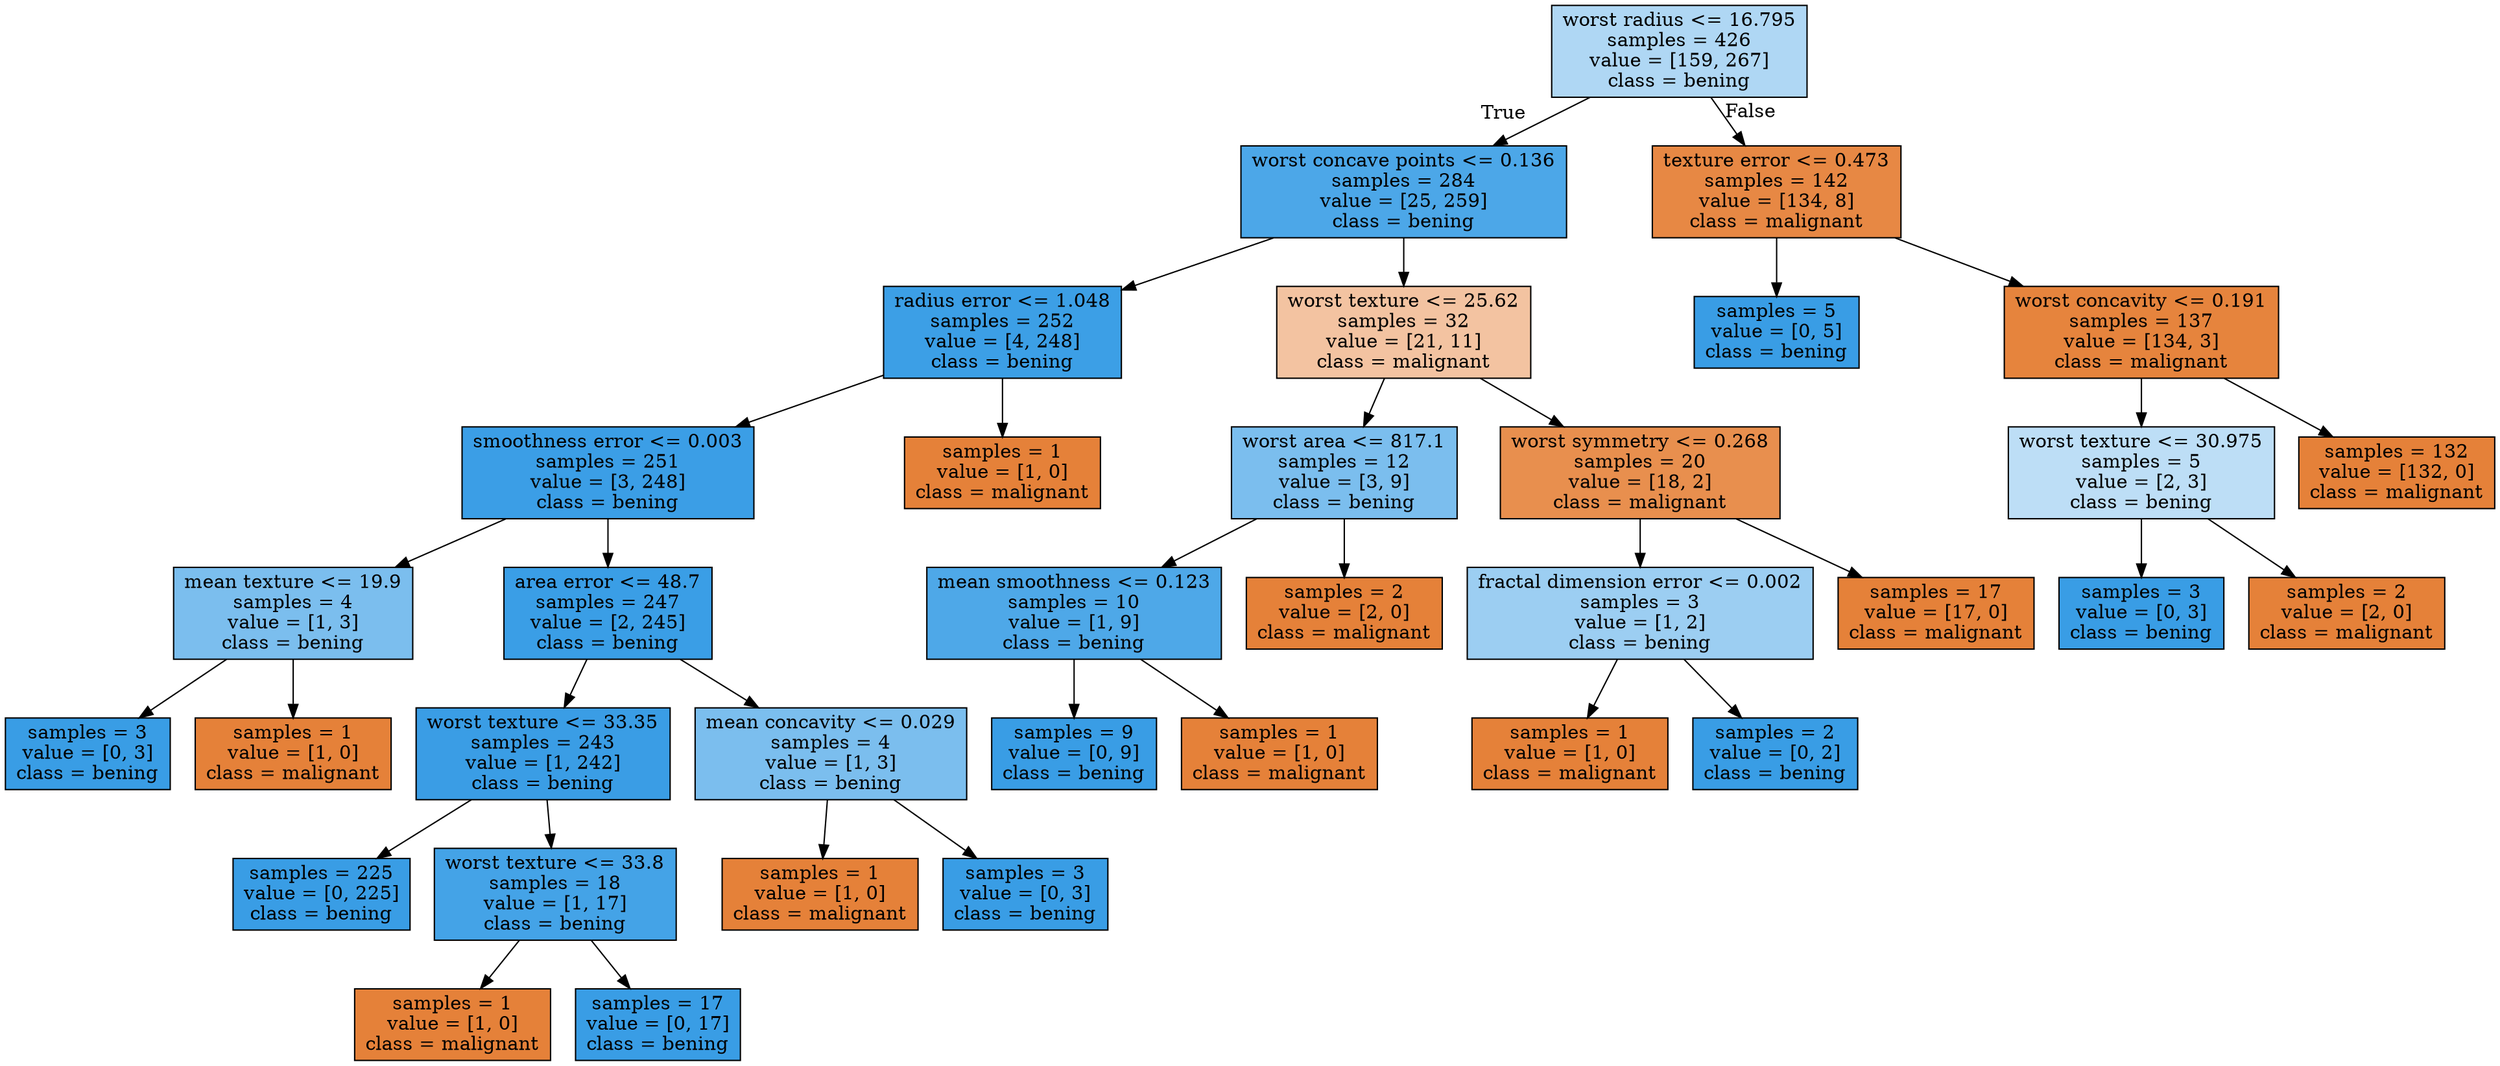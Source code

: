 digraph Tree {
node [shape=box, style="filled", color="black"] ;
0 [label="worst radius <= 16.795\nsamples = 426\nvalue = [159, 267]\nclass = bening", fillcolor="#399de567"] ;
1 [label="worst concave points <= 0.136\nsamples = 284\nvalue = [25, 259]\nclass = bening", fillcolor="#399de5e6"] ;
0 -> 1 [labeldistance=2.5, labelangle=45, headlabel="True"] ;
2 [label="radius error <= 1.048\nsamples = 252\nvalue = [4, 248]\nclass = bening", fillcolor="#399de5fb"] ;
1 -> 2 ;
3 [label="smoothness error <= 0.003\nsamples = 251\nvalue = [3, 248]\nclass = bening", fillcolor="#399de5fc"] ;
2 -> 3 ;
4 [label="mean texture <= 19.9\nsamples = 4\nvalue = [1, 3]\nclass = bening", fillcolor="#399de5aa"] ;
3 -> 4 ;
5 [label="samples = 3\nvalue = [0, 3]\nclass = bening", fillcolor="#399de5ff"] ;
4 -> 5 ;
6 [label="samples = 1\nvalue = [1, 0]\nclass = malignant", fillcolor="#e58139ff"] ;
4 -> 6 ;
7 [label="area error <= 48.7\nsamples = 247\nvalue = [2, 245]\nclass = bening", fillcolor="#399de5fd"] ;
3 -> 7 ;
8 [label="worst texture <= 33.35\nsamples = 243\nvalue = [1, 242]\nclass = bening", fillcolor="#399de5fe"] ;
7 -> 8 ;
9 [label="samples = 225\nvalue = [0, 225]\nclass = bening", fillcolor="#399de5ff"] ;
8 -> 9 ;
10 [label="worst texture <= 33.8\nsamples = 18\nvalue = [1, 17]\nclass = bening", fillcolor="#399de5f0"] ;
8 -> 10 ;
11 [label="samples = 1\nvalue = [1, 0]\nclass = malignant", fillcolor="#e58139ff"] ;
10 -> 11 ;
12 [label="samples = 17\nvalue = [0, 17]\nclass = bening", fillcolor="#399de5ff"] ;
10 -> 12 ;
13 [label="mean concavity <= 0.029\nsamples = 4\nvalue = [1, 3]\nclass = bening", fillcolor="#399de5aa"] ;
7 -> 13 ;
14 [label="samples = 1\nvalue = [1, 0]\nclass = malignant", fillcolor="#e58139ff"] ;
13 -> 14 ;
15 [label="samples = 3\nvalue = [0, 3]\nclass = bening", fillcolor="#399de5ff"] ;
13 -> 15 ;
16 [label="samples = 1\nvalue = [1, 0]\nclass = malignant", fillcolor="#e58139ff"] ;
2 -> 16 ;
17 [label="worst texture <= 25.62\nsamples = 32\nvalue = [21, 11]\nclass = malignant", fillcolor="#e5813979"] ;
1 -> 17 ;
18 [label="worst area <= 817.1\nsamples = 12\nvalue = [3, 9]\nclass = bening", fillcolor="#399de5aa"] ;
17 -> 18 ;
19 [label="mean smoothness <= 0.123\nsamples = 10\nvalue = [1, 9]\nclass = bening", fillcolor="#399de5e3"] ;
18 -> 19 ;
20 [label="samples = 9\nvalue = [0, 9]\nclass = bening", fillcolor="#399de5ff"] ;
19 -> 20 ;
21 [label="samples = 1\nvalue = [1, 0]\nclass = malignant", fillcolor="#e58139ff"] ;
19 -> 21 ;
22 [label="samples = 2\nvalue = [2, 0]\nclass = malignant", fillcolor="#e58139ff"] ;
18 -> 22 ;
23 [label="worst symmetry <= 0.268\nsamples = 20\nvalue = [18, 2]\nclass = malignant", fillcolor="#e58139e3"] ;
17 -> 23 ;
24 [label="fractal dimension error <= 0.002\nsamples = 3\nvalue = [1, 2]\nclass = bening", fillcolor="#399de57f"] ;
23 -> 24 ;
25 [label="samples = 1\nvalue = [1, 0]\nclass = malignant", fillcolor="#e58139ff"] ;
24 -> 25 ;
26 [label="samples = 2\nvalue = [0, 2]\nclass = bening", fillcolor="#399de5ff"] ;
24 -> 26 ;
27 [label="samples = 17\nvalue = [17, 0]\nclass = malignant", fillcolor="#e58139ff"] ;
23 -> 27 ;
28 [label="texture error <= 0.473\nsamples = 142\nvalue = [134, 8]\nclass = malignant", fillcolor="#e58139f0"] ;
0 -> 28 [labeldistance=2.5, labelangle=-45, headlabel="False"] ;
29 [label="samples = 5\nvalue = [0, 5]\nclass = bening", fillcolor="#399de5ff"] ;
28 -> 29 ;
30 [label="worst concavity <= 0.191\nsamples = 137\nvalue = [134, 3]\nclass = malignant", fillcolor="#e58139f9"] ;
28 -> 30 ;
31 [label="worst texture <= 30.975\nsamples = 5\nvalue = [2, 3]\nclass = bening", fillcolor="#399de555"] ;
30 -> 31 ;
32 [label="samples = 3\nvalue = [0, 3]\nclass = bening", fillcolor="#399de5ff"] ;
31 -> 32 ;
33 [label="samples = 2\nvalue = [2, 0]\nclass = malignant", fillcolor="#e58139ff"] ;
31 -> 33 ;
34 [label="samples = 132\nvalue = [132, 0]\nclass = malignant", fillcolor="#e58139ff"] ;
30 -> 34 ;
}